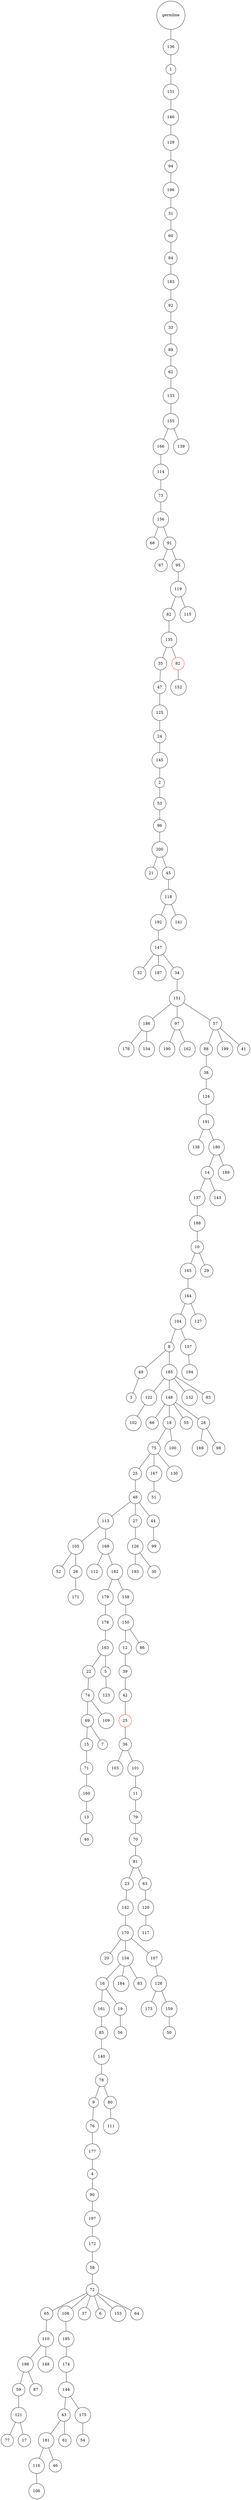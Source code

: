 graph {
	rankdir=UD;
	splines=line;
	node [shape=circle]
	"0x7f6d65803c40" [label="germline"];
	"0x7f6d65803c70" [label="136"];
	"0x7f6d65803c40" -- "0x7f6d65803c70" ;
	"0x7f6d65803ca0" [label="1"];
	"0x7f6d65803c70" -- "0x7f6d65803ca0" ;
	"0x7f6d65803cd0" [label="131"];
	"0x7f6d65803ca0" -- "0x7f6d65803cd0" ;
	"0x7f6d65803d00" [label="146"];
	"0x7f6d65803cd0" -- "0x7f6d65803d00" ;
	"0x7f6d65803d30" [label="129"];
	"0x7f6d65803d00" -- "0x7f6d65803d30" ;
	"0x7f6d65803d60" [label="94"];
	"0x7f6d65803d30" -- "0x7f6d65803d60" ;
	"0x7f6d65803d90" [label="196"];
	"0x7f6d65803d60" -- "0x7f6d65803d90" ;
	"0x7f6d65803dc0" [label="31"];
	"0x7f6d65803d90" -- "0x7f6d65803dc0" ;
	"0x7f6d65803df0" [label="60"];
	"0x7f6d65803dc0" -- "0x7f6d65803df0" ;
	"0x7f6d65803e20" [label="84"];
	"0x7f6d65803df0" -- "0x7f6d65803e20" ;
	"0x7f6d65803e50" [label="183"];
	"0x7f6d65803e20" -- "0x7f6d65803e50" ;
	"0x7f6d65803e80" [label="92"];
	"0x7f6d65803e50" -- "0x7f6d65803e80" ;
	"0x7f6d65803eb0" [label="33"];
	"0x7f6d65803e80" -- "0x7f6d65803eb0" ;
	"0x7f6d65803ee0" [label="89"];
	"0x7f6d65803eb0" -- "0x7f6d65803ee0" ;
	"0x7f6d65803f10" [label="62"];
	"0x7f6d65803ee0" -- "0x7f6d65803f10" ;
	"0x7f6d65803f40" [label="133"];
	"0x7f6d65803f10" -- "0x7f6d65803f40" ;
	"0x7f6d65803f70" [label="155"];
	"0x7f6d65803f40" -- "0x7f6d65803f70" ;
	"0x7f6d65803fa0" [label="166"];
	"0x7f6d65803f70" -- "0x7f6d65803fa0" ;
	"0x7f6d65803fd0" [label="114"];
	"0x7f6d65803fa0" -- "0x7f6d65803fd0" ;
	"0x7f6d65806040" [label="73"];
	"0x7f6d65803fd0" -- "0x7f6d65806040" ;
	"0x7f6d65806070" [label="156"];
	"0x7f6d65806040" -- "0x7f6d65806070" ;
	"0x7f6d658060a0" [label="68"];
	"0x7f6d65806070" -- "0x7f6d658060a0" ;
	"0x7f6d658060d0" [label="91"];
	"0x7f6d65806070" -- "0x7f6d658060d0" ;
	"0x7f6d65806100" [label="67"];
	"0x7f6d658060d0" -- "0x7f6d65806100" ;
	"0x7f6d65806130" [label="95"];
	"0x7f6d658060d0" -- "0x7f6d65806130" ;
	"0x7f6d65806160" [label="119"];
	"0x7f6d65806130" -- "0x7f6d65806160" ;
	"0x7f6d65806190" [label="82"];
	"0x7f6d65806160" -- "0x7f6d65806190" ;
	"0x7f6d658061c0" [label="135"];
	"0x7f6d65806190" -- "0x7f6d658061c0" ;
	"0x7f6d658061f0" [label="35"];
	"0x7f6d658061c0" -- "0x7f6d658061f0" ;
	"0x7f6d65806220" [label="47"];
	"0x7f6d658061f0" -- "0x7f6d65806220" ;
	"0x7f6d65806250" [label="125"];
	"0x7f6d65806220" -- "0x7f6d65806250" ;
	"0x7f6d65806280" [label="24"];
	"0x7f6d65806250" -- "0x7f6d65806280" ;
	"0x7f6d658062b0" [label="145"];
	"0x7f6d65806280" -- "0x7f6d658062b0" ;
	"0x7f6d658062e0" [label="2"];
	"0x7f6d658062b0" -- "0x7f6d658062e0" ;
	"0x7f6d65806310" [label="53"];
	"0x7f6d658062e0" -- "0x7f6d65806310" ;
	"0x7f6d65806340" [label="96"];
	"0x7f6d65806310" -- "0x7f6d65806340" ;
	"0x7f6d65806370" [label="200"];
	"0x7f6d65806340" -- "0x7f6d65806370" ;
	"0x7f6d658063a0" [label="21"];
	"0x7f6d65806370" -- "0x7f6d658063a0" ;
	"0x7f6d658063d0" [label="45"];
	"0x7f6d65806370" -- "0x7f6d658063d0" ;
	"0x7f6d65806400" [label="118"];
	"0x7f6d658063d0" -- "0x7f6d65806400" ;
	"0x7f6d65806430" [label="192"];
	"0x7f6d65806400" -- "0x7f6d65806430" ;
	"0x7f6d65806460" [label="147"];
	"0x7f6d65806430" -- "0x7f6d65806460" ;
	"0x7f6d65806490" [label="32"];
	"0x7f6d65806460" -- "0x7f6d65806490" ;
	"0x7f6d658064c0" [label="187"];
	"0x7f6d65806460" -- "0x7f6d658064c0" ;
	"0x7f6d658064f0" [label="34"];
	"0x7f6d65806460" -- "0x7f6d658064f0" ;
	"0x7f6d65806520" [label="151"];
	"0x7f6d658064f0" -- "0x7f6d65806520" ;
	"0x7f6d65806550" [label="186"];
	"0x7f6d65806520" -- "0x7f6d65806550" ;
	"0x7f6d65806580" [label="176"];
	"0x7f6d65806550" -- "0x7f6d65806580" ;
	"0x7f6d658065b0" [label="154"];
	"0x7f6d65806550" -- "0x7f6d658065b0" ;
	"0x7f6d658065e0" [label="97"];
	"0x7f6d65806520" -- "0x7f6d658065e0" ;
	"0x7f6d65806610" [label="190"];
	"0x7f6d658065e0" -- "0x7f6d65806610" ;
	"0x7f6d65806640" [label="162"];
	"0x7f6d658065e0" -- "0x7f6d65806640" ;
	"0x7f6d65806670" [label="57"];
	"0x7f6d65806520" -- "0x7f6d65806670" ;
	"0x7f6d658066a0" [label="88"];
	"0x7f6d65806670" -- "0x7f6d658066a0" ;
	"0x7f6d658066d0" [label="38"];
	"0x7f6d658066a0" -- "0x7f6d658066d0" ;
	"0x7f6d65806700" [label="124"];
	"0x7f6d658066d0" -- "0x7f6d65806700" ;
	"0x7f6d65806730" [label="191"];
	"0x7f6d65806700" -- "0x7f6d65806730" ;
	"0x7f6d65806760" [label="138"];
	"0x7f6d65806730" -- "0x7f6d65806760" ;
	"0x7f6d65806790" [label="180"];
	"0x7f6d65806730" -- "0x7f6d65806790" ;
	"0x7f6d658067c0" [label="14"];
	"0x7f6d65806790" -- "0x7f6d658067c0" ;
	"0x7f6d658067f0" [label="137"];
	"0x7f6d658067c0" -- "0x7f6d658067f0" ;
	"0x7f6d65806820" [label="188"];
	"0x7f6d658067f0" -- "0x7f6d65806820" ;
	"0x7f6d65806850" [label="10"];
	"0x7f6d65806820" -- "0x7f6d65806850" ;
	"0x7f6d65806880" [label="165"];
	"0x7f6d65806850" -- "0x7f6d65806880" ;
	"0x7f6d658068b0" [label="164"];
	"0x7f6d65806880" -- "0x7f6d658068b0" ;
	"0x7f6d658068e0" [label="104"];
	"0x7f6d658068b0" -- "0x7f6d658068e0" ;
	"0x7f6d65806910" [label="8"];
	"0x7f6d658068e0" -- "0x7f6d65806910" ;
	"0x7f6d65806940" [label="49"];
	"0x7f6d65806910" -- "0x7f6d65806940" ;
	"0x7f6d65806970" [label="3"];
	"0x7f6d65806940" -- "0x7f6d65806970" ;
	"0x7f6d658069a0" [label="185"];
	"0x7f6d65806910" -- "0x7f6d658069a0" ;
	"0x7f6d658069d0" [label="122"];
	"0x7f6d658069a0" -- "0x7f6d658069d0" ;
	"0x7f6d65806a00" [label="102"];
	"0x7f6d658069d0" -- "0x7f6d65806a00" ;
	"0x7f6d65806a30" [label="148"];
	"0x7f6d658069a0" -- "0x7f6d65806a30" ;
	"0x7f6d65806a60" [label="66"];
	"0x7f6d65806a30" -- "0x7f6d65806a60" ;
	"0x7f6d65806a90" [label="18"];
	"0x7f6d65806a30" -- "0x7f6d65806a90" ;
	"0x7f6d65806ac0" [label="75"];
	"0x7f6d65806a90" -- "0x7f6d65806ac0" ;
	"0x7f6d65806af0" [label="25"];
	"0x7f6d65806ac0" -- "0x7f6d65806af0" ;
	"0x7f6d65806b20" [label="48"];
	"0x7f6d65806af0" -- "0x7f6d65806b20" ;
	"0x7f6d65806b50" [label="113"];
	"0x7f6d65806b20" -- "0x7f6d65806b50" ;
	"0x7f6d65806b80" [label="105"];
	"0x7f6d65806b50" -- "0x7f6d65806b80" ;
	"0x7f6d65806bb0" [label="52"];
	"0x7f6d65806b80" -- "0x7f6d65806bb0" ;
	"0x7f6d65806be0" [label="26"];
	"0x7f6d65806b80" -- "0x7f6d65806be0" ;
	"0x7f6d65806c10" [label="171"];
	"0x7f6d65806be0" -- "0x7f6d65806c10" ;
	"0x7f6d65806c40" [label="168"];
	"0x7f6d65806b50" -- "0x7f6d65806c40" ;
	"0x7f6d65806c70" [label="112"];
	"0x7f6d65806c40" -- "0x7f6d65806c70" ;
	"0x7f6d65806ca0" [label="182"];
	"0x7f6d65806c40" -- "0x7f6d65806ca0" ;
	"0x7f6d65806cd0" [label="179"];
	"0x7f6d65806ca0" -- "0x7f6d65806cd0" ;
	"0x7f6d65806d00" [label="178"];
	"0x7f6d65806cd0" -- "0x7f6d65806d00" ;
	"0x7f6d65806d30" [label="163"];
	"0x7f6d65806d00" -- "0x7f6d65806d30" ;
	"0x7f6d65806d60" [label="22"];
	"0x7f6d65806d30" -- "0x7f6d65806d60" ;
	"0x7f6d65806d90" [label="74"];
	"0x7f6d65806d60" -- "0x7f6d65806d90" ;
	"0x7f6d65806dc0" [label="69"];
	"0x7f6d65806d90" -- "0x7f6d65806dc0" ;
	"0x7f6d65806df0" [label="15"];
	"0x7f6d65806dc0" -- "0x7f6d65806df0" ;
	"0x7f6d65806e20" [label="71"];
	"0x7f6d65806df0" -- "0x7f6d65806e20" ;
	"0x7f6d65806e50" [label="160"];
	"0x7f6d65806e20" -- "0x7f6d65806e50" ;
	"0x7f6d65806e80" [label="13"];
	"0x7f6d65806e50" -- "0x7f6d65806e80" ;
	"0x7f6d65806eb0" [label="40"];
	"0x7f6d65806e80" -- "0x7f6d65806eb0" ;
	"0x7f6d65806ee0" [label="7"];
	"0x7f6d65806dc0" -- "0x7f6d65806ee0" ;
	"0x7f6d65806f10" [label="109"];
	"0x7f6d65806d90" -- "0x7f6d65806f10" ;
	"0x7f6d65806f40" [label="5"];
	"0x7f6d65806d30" -- "0x7f6d65806f40" ;
	"0x7f6d65806f70" [label="123"];
	"0x7f6d65806f40" -- "0x7f6d65806f70" ;
	"0x7f6d65806fa0" [label="158"];
	"0x7f6d65806ca0" -- "0x7f6d65806fa0" ;
	"0x7f6d65806fd0" [label="150"];
	"0x7f6d65806fa0" -- "0x7f6d65806fd0" ;
	"0x7f6d6580a040" [label="12"];
	"0x7f6d65806fd0" -- "0x7f6d6580a040" ;
	"0x7f6d6580a070" [label="39"];
	"0x7f6d6580a040" -- "0x7f6d6580a070" ;
	"0x7f6d6580a0a0" [label="42"];
	"0x7f6d6580a070" -- "0x7f6d6580a0a0" ;
	"0x7f6d6580a0d0" [label="25",color="red"];
	"0x7f6d6580a0a0" -- "0x7f6d6580a0d0" ;
	"0x7f6d6580a100" [label="36"];
	"0x7f6d6580a0d0" -- "0x7f6d6580a100" ;
	"0x7f6d6580a130" [label="103"];
	"0x7f6d6580a100" -- "0x7f6d6580a130" ;
	"0x7f6d6580a160" [label="101"];
	"0x7f6d6580a100" -- "0x7f6d6580a160" ;
	"0x7f6d6580a190" [label="11"];
	"0x7f6d6580a160" -- "0x7f6d6580a190" ;
	"0x7f6d6580a1c0" [label="79"];
	"0x7f6d6580a190" -- "0x7f6d6580a1c0" ;
	"0x7f6d6580a1f0" [label="70"];
	"0x7f6d6580a1c0" -- "0x7f6d6580a1f0" ;
	"0x7f6d6580a220" [label="81"];
	"0x7f6d6580a1f0" -- "0x7f6d6580a220" ;
	"0x7f6d6580a250" [label="23"];
	"0x7f6d6580a220" -- "0x7f6d6580a250" ;
	"0x7f6d6580a280" [label="142"];
	"0x7f6d6580a250" -- "0x7f6d6580a280" ;
	"0x7f6d6580a2b0" [label="170"];
	"0x7f6d6580a280" -- "0x7f6d6580a2b0" ;
	"0x7f6d6580a2e0" [label="20"];
	"0x7f6d6580a2b0" -- "0x7f6d6580a2e0" ;
	"0x7f6d6580a310" [label="134"];
	"0x7f6d6580a2b0" -- "0x7f6d6580a310" ;
	"0x7f6d6580a340" [label="16"];
	"0x7f6d6580a310" -- "0x7f6d6580a340" ;
	"0x7f6d6580a370" [label="161"];
	"0x7f6d6580a340" -- "0x7f6d6580a370" ;
	"0x7f6d6580a3a0" [label="85"];
	"0x7f6d6580a370" -- "0x7f6d6580a3a0" ;
	"0x7f6d6580a3d0" [label="140"];
	"0x7f6d6580a3a0" -- "0x7f6d6580a3d0" ;
	"0x7f6d6580a400" [label="78"];
	"0x7f6d6580a3d0" -- "0x7f6d6580a400" ;
	"0x7f6d6580a430" [label="9"];
	"0x7f6d6580a400" -- "0x7f6d6580a430" ;
	"0x7f6d6580a460" [label="76"];
	"0x7f6d6580a430" -- "0x7f6d6580a460" ;
	"0x7f6d6580a490" [label="177"];
	"0x7f6d6580a460" -- "0x7f6d6580a490" ;
	"0x7f6d6580a4c0" [label="4"];
	"0x7f6d6580a490" -- "0x7f6d6580a4c0" ;
	"0x7f6d6580a4f0" [label="90"];
	"0x7f6d6580a4c0" -- "0x7f6d6580a4f0" ;
	"0x7f6d6580a520" [label="197"];
	"0x7f6d6580a4f0" -- "0x7f6d6580a520" ;
	"0x7f6d6580a550" [label="172"];
	"0x7f6d6580a520" -- "0x7f6d6580a550" ;
	"0x7f6d6580a580" [label="58"];
	"0x7f6d6580a550" -- "0x7f6d6580a580" ;
	"0x7f6d6580a5b0" [label="72"];
	"0x7f6d6580a580" -- "0x7f6d6580a5b0" ;
	"0x7f6d6580a5e0" [label="65"];
	"0x7f6d6580a5b0" -- "0x7f6d6580a5e0" ;
	"0x7f6d6580a610" [label="110"];
	"0x7f6d6580a5e0" -- "0x7f6d6580a610" ;
	"0x7f6d6580a640" [label="198"];
	"0x7f6d6580a610" -- "0x7f6d6580a640" ;
	"0x7f6d6580a670" [label="59"];
	"0x7f6d6580a640" -- "0x7f6d6580a670" ;
	"0x7f6d6580a6a0" [label="121"];
	"0x7f6d6580a670" -- "0x7f6d6580a6a0" ;
	"0x7f6d6580a6d0" [label="77"];
	"0x7f6d6580a6a0" -- "0x7f6d6580a6d0" ;
	"0x7f6d6580a700" [label="17"];
	"0x7f6d6580a6a0" -- "0x7f6d6580a700" ;
	"0x7f6d6580a730" [label="87"];
	"0x7f6d6580a640" -- "0x7f6d6580a730" ;
	"0x7f6d6580a760" [label="149"];
	"0x7f6d6580a610" -- "0x7f6d6580a760" ;
	"0x7f6d6580a790" [label="108"];
	"0x7f6d6580a5b0" -- "0x7f6d6580a790" ;
	"0x7f6d6580a7c0" [label="195"];
	"0x7f6d6580a790" -- "0x7f6d6580a7c0" ;
	"0x7f6d6580a7f0" [label="174"];
	"0x7f6d6580a7c0" -- "0x7f6d6580a7f0" ;
	"0x7f6d6580a820" [label="144"];
	"0x7f6d6580a7f0" -- "0x7f6d6580a820" ;
	"0x7f6d6580a850" [label="43"];
	"0x7f6d6580a820" -- "0x7f6d6580a850" ;
	"0x7f6d6580a880" [label="181"];
	"0x7f6d6580a850" -- "0x7f6d6580a880" ;
	"0x7f6d6580a8b0" [label="116"];
	"0x7f6d6580a880" -- "0x7f6d6580a8b0" ;
	"0x7f6d6580a8e0" [label="106"];
	"0x7f6d6580a8b0" -- "0x7f6d6580a8e0" ;
	"0x7f6d6580a910" [label="46"];
	"0x7f6d6580a880" -- "0x7f6d6580a910" ;
	"0x7f6d6580a940" [label="61"];
	"0x7f6d6580a850" -- "0x7f6d6580a940" ;
	"0x7f6d6580a970" [label="175"];
	"0x7f6d6580a820" -- "0x7f6d6580a970" ;
	"0x7f6d6580a9a0" [label="54"];
	"0x7f6d6580a970" -- "0x7f6d6580a9a0" ;
	"0x7f6d6580a9d0" [label="37"];
	"0x7f6d6580a5b0" -- "0x7f6d6580a9d0" ;
	"0x7f6d6580aa00" [label="6"];
	"0x7f6d6580a5b0" -- "0x7f6d6580aa00" ;
	"0x7f6d6580aa30" [label="153"];
	"0x7f6d6580a5b0" -- "0x7f6d6580aa30" ;
	"0x7f6d6580aa60" [label="64"];
	"0x7f6d6580a5b0" -- "0x7f6d6580aa60" ;
	"0x7f6d6580aa90" [label="80"];
	"0x7f6d6580a400" -- "0x7f6d6580aa90" ;
	"0x7f6d6580aac0" [label="111"];
	"0x7f6d6580aa90" -- "0x7f6d6580aac0" ;
	"0x7f6d6580aaf0" [label="19"];
	"0x7f6d6580a340" -- "0x7f6d6580aaf0" ;
	"0x7f6d6580ab20" [label="56"];
	"0x7f6d6580aaf0" -- "0x7f6d6580ab20" ;
	"0x7f6d6580ab50" [label="184"];
	"0x7f6d6580a310" -- "0x7f6d6580ab50" ;
	"0x7f6d6580ab80" [label="83"];
	"0x7f6d6580a310" -- "0x7f6d6580ab80" ;
	"0x7f6d6580abb0" [label="107"];
	"0x7f6d6580a2b0" -- "0x7f6d6580abb0" ;
	"0x7f6d6580abe0" [label="128"];
	"0x7f6d6580abb0" -- "0x7f6d6580abe0" ;
	"0x7f6d6580ac10" [label="173"];
	"0x7f6d6580abe0" -- "0x7f6d6580ac10" ;
	"0x7f6d6580ac40" [label="159"];
	"0x7f6d6580abe0" -- "0x7f6d6580ac40" ;
	"0x7f6d6580ac70" [label="50"];
	"0x7f6d6580ac40" -- "0x7f6d6580ac70" ;
	"0x7f6d6580aca0" [label="63"];
	"0x7f6d6580a220" -- "0x7f6d6580aca0" ;
	"0x7f6d6580acd0" [label="120"];
	"0x7f6d6580aca0" -- "0x7f6d6580acd0" ;
	"0x7f6d6580ad00" [label="117"];
	"0x7f6d6580acd0" -- "0x7f6d6580ad00" ;
	"0x7f6d6580ad30" [label="86"];
	"0x7f6d65806fd0" -- "0x7f6d6580ad30" ;
	"0x7f6d6580ad60" [label="27"];
	"0x7f6d65806b20" -- "0x7f6d6580ad60" ;
	"0x7f6d6580ad90" [label="126"];
	"0x7f6d6580ad60" -- "0x7f6d6580ad90" ;
	"0x7f6d6580adc0" [label="193"];
	"0x7f6d6580ad90" -- "0x7f6d6580adc0" ;
	"0x7f6d6580adf0" [label="30"];
	"0x7f6d6580ad90" -- "0x7f6d6580adf0" ;
	"0x7f6d6580ae20" [label="44"];
	"0x7f6d65806b20" -- "0x7f6d6580ae20" ;
	"0x7f6d6580ae50" [label="99"];
	"0x7f6d6580ae20" -- "0x7f6d6580ae50" ;
	"0x7f6d6580ae80" [label="167"];
	"0x7f6d65806ac0" -- "0x7f6d6580ae80" ;
	"0x7f6d6580aeb0" [label="51"];
	"0x7f6d6580ae80" -- "0x7f6d6580aeb0" ;
	"0x7f6d6580aee0" [label="130"];
	"0x7f6d65806ac0" -- "0x7f6d6580aee0" ;
	"0x7f6d6580af10" [label="100"];
	"0x7f6d65806a90" -- "0x7f6d6580af10" ;
	"0x7f6d6580af40" [label="55"];
	"0x7f6d65806a30" -- "0x7f6d6580af40" ;
	"0x7f6d6580af70" [label="28"];
	"0x7f6d65806a30" -- "0x7f6d6580af70" ;
	"0x7f6d6580afa0" [label="169"];
	"0x7f6d6580af70" -- "0x7f6d6580afa0" ;
	"0x7f6d6580afd0" [label="98"];
	"0x7f6d6580af70" -- "0x7f6d6580afd0" ;
	"0x7f6d6581d040" [label="132"];
	"0x7f6d658069a0" -- "0x7f6d6581d040" ;
	"0x7f6d6581d070" [label="93"];
	"0x7f6d658069a0" -- "0x7f6d6581d070" ;
	"0x7f6d6581d0a0" [label="157"];
	"0x7f6d658068e0" -- "0x7f6d6581d0a0" ;
	"0x7f6d6581d0d0" [label="194"];
	"0x7f6d6581d0a0" -- "0x7f6d6581d0d0" ;
	"0x7f6d6581d100" [label="127"];
	"0x7f6d658068b0" -- "0x7f6d6581d100" ;
	"0x7f6d6581d130" [label="29"];
	"0x7f6d65806850" -- "0x7f6d6581d130" ;
	"0x7f6d6581d160" [label="143"];
	"0x7f6d658067c0" -- "0x7f6d6581d160" ;
	"0x7f6d6581d190" [label="189"];
	"0x7f6d65806790" -- "0x7f6d6581d190" ;
	"0x7f6d6581d1c0" [label="199"];
	"0x7f6d65806670" -- "0x7f6d6581d1c0" ;
	"0x7f6d6581d1f0" [label="41"];
	"0x7f6d65806670" -- "0x7f6d6581d1f0" ;
	"0x7f6d6581d220" [label="141"];
	"0x7f6d65806400" -- "0x7f6d6581d220" ;
	"0x7f6d6581d250" [label="82",color="red"];
	"0x7f6d658061c0" -- "0x7f6d6581d250" ;
	"0x7f6d6581d280" [label="152"];
	"0x7f6d6581d250" -- "0x7f6d6581d280" ;
	"0x7f6d6581d2b0" [label="115"];
	"0x7f6d65806160" -- "0x7f6d6581d2b0" ;
	"0x7f6d6581d2e0" [label="139"];
	"0x7f6d65803f70" -- "0x7f6d6581d2e0" ;
}
